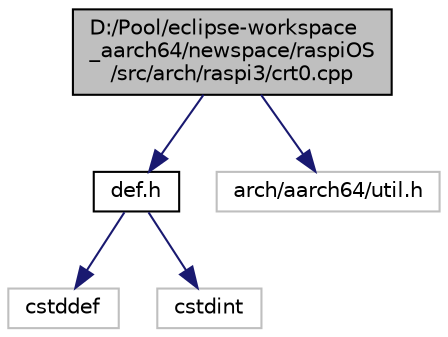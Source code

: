 digraph "D:/Pool/eclipse-workspace_aarch64/newspace/raspiOS/src/arch/raspi3/crt0.cpp"
{
  edge [fontname="Helvetica",fontsize="10",labelfontname="Helvetica",labelfontsize="10"];
  node [fontname="Helvetica",fontsize="10",shape=record];
  Node2855 [label="D:/Pool/eclipse-workspace\l_aarch64/newspace/raspiOS\l/src/arch/raspi3/crt0.cpp",height=0.2,width=0.4,color="black", fillcolor="grey75", style="filled", fontcolor="black"];
  Node2855 -> Node2856 [color="midnightblue",fontsize="10",style="solid",fontname="Helvetica"];
  Node2856 [label="def.h",height=0.2,width=0.4,color="black", fillcolor="white", style="filled",URL="$d4/da4/def_8h.html"];
  Node2856 -> Node2857 [color="midnightblue",fontsize="10",style="solid",fontname="Helvetica"];
  Node2857 [label="cstddef",height=0.2,width=0.4,color="grey75", fillcolor="white", style="filled"];
  Node2856 -> Node2858 [color="midnightblue",fontsize="10",style="solid",fontname="Helvetica"];
  Node2858 [label="cstdint",height=0.2,width=0.4,color="grey75", fillcolor="white", style="filled"];
  Node2855 -> Node2859 [color="midnightblue",fontsize="10",style="solid",fontname="Helvetica"];
  Node2859 [label="arch/aarch64/util.h",height=0.2,width=0.4,color="grey75", fillcolor="white", style="filled"];
}
